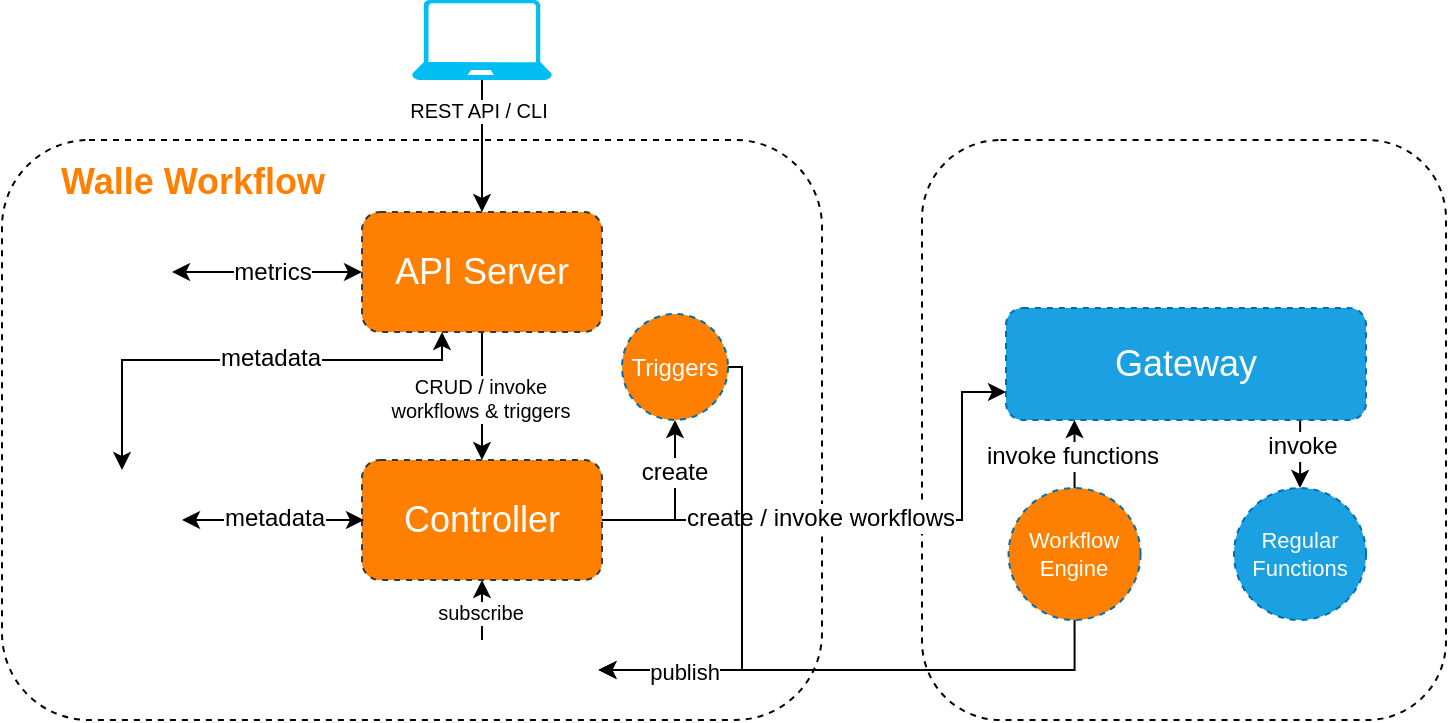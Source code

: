 <mxfile version="17.4.5" type="github">
  <diagram id="qwKRBattrOxvVShx7A_8" name="Page-1">
    <mxGraphModel dx="1056" dy="570" grid="1" gridSize="10" guides="1" tooltips="1" connect="1" arrows="1" fold="1" page="1" pageScale="1" pageWidth="827" pageHeight="1169" math="0" shadow="0">
      <root>
        <mxCell id="0" />
        <mxCell id="1" parent="0" />
        <mxCell id="aP8lu7kHr-6-15jdSYuo-8" value="" style="whiteSpace=wrap;html=1;dashed=1;rounded=1;" parent="1" vertex="1">
          <mxGeometry x="560" y="100" width="262" height="290" as="geometry" />
        </mxCell>
        <mxCell id="aP8lu7kHr-6-15jdSYuo-2" value="" style="shape=image;verticalLabelPosition=bottom;labelBackgroundColor=#ffffff;verticalAlign=top;aspect=fixed;imageAspect=0;image=https://blog.alexellis.io/content/images/2017/08/faas_side.png;" parent="1" vertex="1">
          <mxGeometry x="603.28" y="124" width="177.44" height="41.29" as="geometry" />
        </mxCell>
        <mxCell id="aP8lu7kHr-6-15jdSYuo-43" style="edgeStyle=orthogonalEdgeStyle;rounded=0;orthogonalLoop=1;jettySize=auto;html=1;fontSize=12;fontColor=#000000;exitX=0.817;exitY=1;exitDx=0;exitDy=0;exitPerimeter=0;" parent="1" source="aP8lu7kHr-6-15jdSYuo-13" target="aP8lu7kHr-6-15jdSYuo-20" edge="1">
          <mxGeometry relative="1" as="geometry" />
        </mxCell>
        <mxCell id="aP8lu7kHr-6-15jdSYuo-87" value="invoke" style="edgeLabel;html=1;align=center;verticalAlign=middle;resizable=0;points=[];fontSize=12;fontColor=#000000;" parent="aP8lu7kHr-6-15jdSYuo-43" vertex="1" connectable="0">
          <mxGeometry x="-0.362" y="1" relative="1" as="geometry">
            <mxPoint y="2" as="offset" />
          </mxGeometry>
        </mxCell>
        <mxCell id="aP8lu7kHr-6-15jdSYuo-13" value="Gateway" style="whiteSpace=wrap;html=1;rounded=1;dashed=1;fillColor=#1ba1e2;fontColor=#ffffff;strokeColor=#006EAF;fontSize=18;" parent="1" vertex="1">
          <mxGeometry x="602" y="184" width="180" height="56" as="geometry" />
        </mxCell>
        <mxCell id="aP8lu7kHr-6-15jdSYuo-40" style="edgeStyle=orthogonalEdgeStyle;rounded=0;orthogonalLoop=1;jettySize=auto;html=1;entryX=0.19;entryY=1;entryDx=0;entryDy=0;entryPerimeter=0;fontSize=12;fontColor=#000000;" parent="1" source="aP8lu7kHr-6-15jdSYuo-19" target="aP8lu7kHr-6-15jdSYuo-13" edge="1">
          <mxGeometry relative="1" as="geometry" />
        </mxCell>
        <mxCell id="aP8lu7kHr-6-15jdSYuo-86" value="invoke functions" style="edgeLabel;html=1;align=center;verticalAlign=middle;resizable=0;points=[];fontSize=12;fontColor=#000000;" parent="aP8lu7kHr-6-15jdSYuo-40" vertex="1" connectable="0">
          <mxGeometry x="0.228" y="1" relative="1" as="geometry">
            <mxPoint y="5" as="offset" />
          </mxGeometry>
        </mxCell>
        <mxCell id="aP8lu7kHr-6-15jdSYuo-24" value="" style="whiteSpace=wrap;html=1;rounded=1;dashed=1;fontSize=11;" parent="1" vertex="1">
          <mxGeometry x="100" y="100" width="410" height="290" as="geometry" />
        </mxCell>
        <mxCell id="TTONOQml-osO5leO4Pck-7" style="edgeStyle=orthogonalEdgeStyle;rounded=0;orthogonalLoop=1;jettySize=auto;html=1;entryX=1;entryY=0.5;entryDx=0;entryDy=0;exitX=0.5;exitY=1;exitDx=0;exitDy=0;" edge="1" parent="1" source="aP8lu7kHr-6-15jdSYuo-19" target="aP8lu7kHr-6-15jdSYuo-47">
          <mxGeometry relative="1" as="geometry" />
        </mxCell>
        <mxCell id="aP8lu7kHr-6-15jdSYuo-19" value="Workflow&lt;br&gt;Engine" style="ellipse;whiteSpace=wrap;html=1;rounded=1;dashed=1;fontSize=11;fillColor=#FF8000;fontColor=#ffffff;strokeColor=#006EAF;" parent="1" vertex="1">
          <mxGeometry x="603.28" y="274" width="66" height="66" as="geometry" />
        </mxCell>
        <mxCell id="aP8lu7kHr-6-15jdSYuo-20" value="Regular&lt;br&gt;Functions" style="ellipse;whiteSpace=wrap;html=1;rounded=1;dashed=1;fontSize=11;fillColor=#1ba1e2;fontColor=#ffffff;strokeColor=#006EAF;" parent="1" vertex="1">
          <mxGeometry x="716" y="274" width="66" height="66" as="geometry" />
        </mxCell>
        <mxCell id="aP8lu7kHr-6-15jdSYuo-53" style="edgeStyle=orthogonalEdgeStyle;rounded=0;orthogonalLoop=1;jettySize=auto;html=1;entryX=0.5;entryY=0;entryDx=0;entryDy=0;fontSize=12;fontColor=#000000;" parent="1" source="aP8lu7kHr-6-15jdSYuo-34" target="aP8lu7kHr-6-15jdSYuo-46" edge="1">
          <mxGeometry relative="1" as="geometry">
            <Array as="points" />
          </mxGeometry>
        </mxCell>
        <mxCell id="aP8lu7kHr-6-15jdSYuo-92" value="CRUD / invoke&lt;br&gt;workflows &amp;amp; triggers" style="edgeLabel;html=1;align=center;verticalAlign=middle;resizable=0;points=[];fontSize=10;fontColor=#000000;" parent="aP8lu7kHr-6-15jdSYuo-53" vertex="1" connectable="0">
          <mxGeometry x="-0.131" y="-1" relative="1" as="geometry">
            <mxPoint y="5" as="offset" />
          </mxGeometry>
        </mxCell>
        <mxCell id="aP8lu7kHr-6-15jdSYuo-34" value="API Server" style="whiteSpace=wrap;html=1;rounded=1;dashed=1;fontSize=18;fillColor=#FF8000;strokeColor=#36393d;fontColor=#FFFFFF;" parent="1" vertex="1">
          <mxGeometry x="280" y="136" width="120" height="60" as="geometry" />
        </mxCell>
        <mxCell id="aP8lu7kHr-6-15jdSYuo-36" style="edgeStyle=orthogonalEdgeStyle;rounded=0;orthogonalLoop=1;jettySize=auto;html=1;fontSize=18;fontColor=#FFFFFF;" parent="1" source="aP8lu7kHr-6-15jdSYuo-35" target="aP8lu7kHr-6-15jdSYuo-34" edge="1">
          <mxGeometry relative="1" as="geometry" />
        </mxCell>
        <mxCell id="aP8lu7kHr-6-15jdSYuo-93" value="REST API / CLI" style="edgeLabel;html=1;align=center;verticalAlign=middle;resizable=0;points=[];fontSize=10;fontColor=#000000;" parent="aP8lu7kHr-6-15jdSYuo-36" vertex="1" connectable="0">
          <mxGeometry x="-0.399" y="-2" relative="1" as="geometry">
            <mxPoint y="-5" as="offset" />
          </mxGeometry>
        </mxCell>
        <mxCell id="aP8lu7kHr-6-15jdSYuo-35" value="" style="verticalLabelPosition=bottom;html=1;verticalAlign=top;align=center;strokeColor=none;fillColor=#00BEF2;shape=mxgraph.azure.laptop;pointerEvents=1;rounded=1;dashed=1;fontSize=18;fontColor=#FFFFFF;" parent="1" vertex="1">
          <mxGeometry x="305" y="30" width="70" height="40" as="geometry" />
        </mxCell>
        <mxCell id="aP8lu7kHr-6-15jdSYuo-65" value="" style="edgeStyle=orthogonalEdgeStyle;rounded=0;orthogonalLoop=1;jettySize=auto;html=1;fontSize=12;fontColor=#000000;exitX=0;exitY=0.5;exitDx=0;exitDy=0;startArrow=classic;startFill=1;" parent="1" source="aP8lu7kHr-6-15jdSYuo-34" target="aP8lu7kHr-6-15jdSYuo-64" edge="1">
          <mxGeometry relative="1" as="geometry" />
        </mxCell>
        <mxCell id="aP8lu7kHr-6-15jdSYuo-66" value="metrics" style="edgeLabel;html=1;align=center;verticalAlign=middle;resizable=0;points=[];fontSize=12;fontColor=#000000;" parent="aP8lu7kHr-6-15jdSYuo-65" vertex="1" connectable="0">
          <mxGeometry x="0.377" y="-2" relative="1" as="geometry">
            <mxPoint x="20" y="2" as="offset" />
          </mxGeometry>
        </mxCell>
        <mxCell id="aP8lu7kHr-6-15jdSYuo-79" style="edgeStyle=orthogonalEdgeStyle;rounded=0;orthogonalLoop=1;jettySize=auto;html=1;fontSize=12;fontColor=#000000;startArrow=classic;startFill=1;endArrow=none;endFill=0;" parent="1" source="aP8lu7kHr-6-15jdSYuo-46" target="aP8lu7kHr-6-15jdSYuo-47" edge="1">
          <mxGeometry relative="1" as="geometry" />
        </mxCell>
        <mxCell id="aP8lu7kHr-6-15jdSYuo-90" value="subscribe" style="edgeLabel;html=1;align=center;verticalAlign=middle;resizable=0;points=[];fontSize=10;fontColor=#000000;" parent="aP8lu7kHr-6-15jdSYuo-79" vertex="1" connectable="0">
          <mxGeometry x="-0.259" y="-1" relative="1" as="geometry">
            <mxPoint y="-3" as="offset" />
          </mxGeometry>
        </mxCell>
        <mxCell id="aP8lu7kHr-6-15jdSYuo-81" style="edgeStyle=orthogonalEdgeStyle;rounded=0;orthogonalLoop=1;jettySize=auto;html=1;fontSize=12;fontColor=#000000;startArrow=none;startFill=0;endArrow=classic;endFill=1;entryX=0;entryY=0.75;entryDx=0;entryDy=0;" parent="1" source="aP8lu7kHr-6-15jdSYuo-46" target="aP8lu7kHr-6-15jdSYuo-13" edge="1">
          <mxGeometry relative="1" as="geometry">
            <mxPoint x="602" y="230" as="targetPoint" />
            <Array as="points">
              <mxPoint x="580" y="290" />
              <mxPoint x="580" y="226" />
            </Array>
          </mxGeometry>
        </mxCell>
        <mxCell id="aP8lu7kHr-6-15jdSYuo-82" value="create / invoke workflows" style="edgeLabel;html=1;align=center;verticalAlign=middle;resizable=0;points=[];fontSize=12;fontColor=#000000;" parent="aP8lu7kHr-6-15jdSYuo-81" vertex="1" connectable="0">
          <mxGeometry x="-0.677" y="-2" relative="1" as="geometry">
            <mxPoint x="66" y="-3" as="offset" />
          </mxGeometry>
        </mxCell>
        <mxCell id="aP8lu7kHr-6-15jdSYuo-97" style="edgeStyle=orthogonalEdgeStyle;rounded=0;orthogonalLoop=1;jettySize=auto;html=1;entryX=0.5;entryY=1;entryDx=0;entryDy=0;fontSize=14;fontColor=#000000;startArrow=none;startFill=0;endArrow=classic;endFill=1;" parent="1" source="aP8lu7kHr-6-15jdSYuo-46" target="aP8lu7kHr-6-15jdSYuo-95" edge="1">
          <mxGeometry relative="1" as="geometry" />
        </mxCell>
        <mxCell id="aP8lu7kHr-6-15jdSYuo-104" value="create" style="edgeLabel;html=1;align=center;verticalAlign=middle;resizable=0;points=[];fontSize=12;fontColor=#000000;" parent="aP8lu7kHr-6-15jdSYuo-97" vertex="1" connectable="0">
          <mxGeometry x="0.49" y="1" relative="1" as="geometry">
            <mxPoint y="4" as="offset" />
          </mxGeometry>
        </mxCell>
        <mxCell id="aP8lu7kHr-6-15jdSYuo-46" value="Controller" style="whiteSpace=wrap;html=1;rounded=1;dashed=1;fontSize=18;fillColor=#FF8000;strokeColor=#36393d;fontColor=#FFFFFF;" parent="1" vertex="1">
          <mxGeometry x="280" y="260" width="120" height="60" as="geometry" />
        </mxCell>
        <mxCell id="aP8lu7kHr-6-15jdSYuo-47" value="" style="shape=image;verticalLabelPosition=bottom;labelBackgroundColor=#ffffff;verticalAlign=top;aspect=fixed;imageAspect=0;image=https://nats.io/img/logos/nats-horizontal-color.png;" parent="1" vertex="1">
          <mxGeometry x="281.79" y="350" width="116.42" height="30" as="geometry" />
        </mxCell>
        <mxCell id="aP8lu7kHr-6-15jdSYuo-64" value="" style="shape=image;imageAspect=0;aspect=fixed;verticalLabelPosition=bottom;verticalAlign=top;rounded=1;dashed=1;fontSize=12;fontColor=#000000;fillColor=#FF8000;image=https://avatars.githubusercontent.com/u/3380462?s=200&amp;v=4;" parent="1" vertex="1">
          <mxGeometry x="140" y="143.5" width="45" height="45" as="geometry" />
        </mxCell>
        <mxCell id="aP8lu7kHr-6-15jdSYuo-83" style="edgeStyle=orthogonalEdgeStyle;rounded=0;orthogonalLoop=1;jettySize=auto;html=1;fontSize=12;fontColor=#000000;startArrow=classic;startFill=1;endArrow=classic;endFill=1;" parent="1" source="aP8lu7kHr-6-15jdSYuo-67" edge="1">
          <mxGeometry relative="1" as="geometry">
            <mxPoint x="320" y="196" as="targetPoint" />
            <Array as="points">
              <mxPoint x="160" y="210" />
              <mxPoint x="320" y="210" />
            </Array>
          </mxGeometry>
        </mxCell>
        <mxCell id="aP8lu7kHr-6-15jdSYuo-88" value="metadata" style="edgeLabel;html=1;align=center;verticalAlign=middle;resizable=0;points=[];fontSize=12;fontColor=#000000;" parent="aP8lu7kHr-6-15jdSYuo-83" vertex="1" connectable="0">
          <mxGeometry x="0.028" y="1" relative="1" as="geometry">
            <mxPoint x="11" as="offset" />
          </mxGeometry>
        </mxCell>
        <mxCell id="aP8lu7kHr-6-15jdSYuo-84" style="edgeStyle=orthogonalEdgeStyle;rounded=0;orthogonalLoop=1;jettySize=auto;html=1;fontSize=12;fontColor=#000000;startArrow=classic;startFill=1;endArrow=classic;endFill=1;exitX=1;exitY=0.5;exitDx=0;exitDy=0;" parent="1" source="aP8lu7kHr-6-15jdSYuo-67" edge="1">
          <mxGeometry relative="1" as="geometry">
            <mxPoint x="191" y="290" as="sourcePoint" />
            <mxPoint x="281" y="290" as="targetPoint" />
          </mxGeometry>
        </mxCell>
        <mxCell id="aP8lu7kHr-6-15jdSYuo-89" value="metadata" style="edgeLabel;html=1;align=center;verticalAlign=middle;resizable=0;points=[];fontSize=12;fontColor=#000000;" parent="aP8lu7kHr-6-15jdSYuo-84" vertex="1" connectable="0">
          <mxGeometry x="-0.312" relative="1" as="geometry">
            <mxPoint x="14" y="-1" as="offset" />
          </mxGeometry>
        </mxCell>
        <mxCell id="aP8lu7kHr-6-15jdSYuo-67" value="" style="shape=image;imageAspect=0;aspect=fixed;verticalLabelPosition=bottom;verticalAlign=top;rounded=1;dashed=1;fontSize=12;fontColor=#000000;fillColor=#FF8000;image=https://raw.githubusercontent.com/github/explore/80688e429a7d4ef2fca1e82350fe8e3517d3494d/topics/postgresql/postgresql.png;" parent="1" vertex="1">
          <mxGeometry x="140" y="265" width="50" height="50" as="geometry" />
        </mxCell>
        <mxCell id="TTONOQml-osO5leO4Pck-6" style="edgeStyle=orthogonalEdgeStyle;rounded=0;orthogonalLoop=1;jettySize=auto;html=1;entryX=1;entryY=0.5;entryDx=0;entryDy=0;" edge="1" parent="1" source="aP8lu7kHr-6-15jdSYuo-95" target="aP8lu7kHr-6-15jdSYuo-47">
          <mxGeometry relative="1" as="geometry">
            <Array as="points">
              <mxPoint x="470" y="213" />
              <mxPoint x="470" y="365" />
            </Array>
          </mxGeometry>
        </mxCell>
        <mxCell id="TTONOQml-osO5leO4Pck-8" value="publish" style="edgeLabel;html=1;align=center;verticalAlign=middle;resizable=0;points=[];" vertex="1" connectable="0" parent="TTONOQml-osO5leO4Pck-6">
          <mxGeometry x="0.77" y="1" relative="1" as="geometry">
            <mxPoint x="16" as="offset" />
          </mxGeometry>
        </mxCell>
        <mxCell id="aP8lu7kHr-6-15jdSYuo-95" value="Triggers" style="ellipse;whiteSpace=wrap;html=1;rounded=1;dashed=1;fontSize=12;fillColor=#FF8000;fontColor=#ffffff;strokeColor=#006EAF;" parent="1" vertex="1">
          <mxGeometry x="410" y="187" width="53" height="53" as="geometry" />
        </mxCell>
        <mxCell id="aP8lu7kHr-6-15jdSYuo-105" value="Walle Workflow" style="text;html=1;resizable=0;autosize=1;align=center;verticalAlign=middle;points=[];fillColor=none;strokeColor=none;rounded=0;dashed=1;fontSize=18;fontColor=#FF8000;fontStyle=1" parent="1" vertex="1">
          <mxGeometry x="120" y="106" width="150" height="30" as="geometry" />
        </mxCell>
      </root>
    </mxGraphModel>
  </diagram>
</mxfile>
